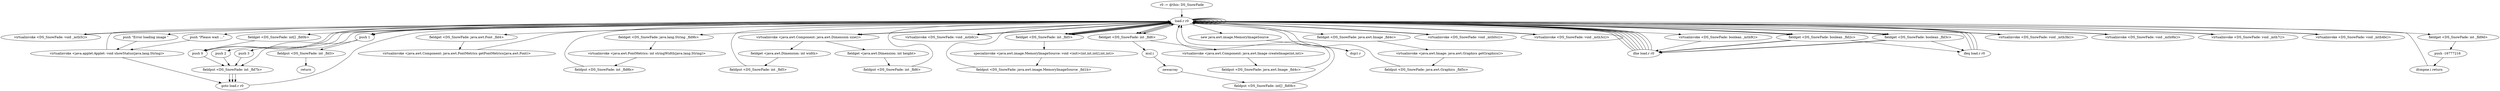 digraph "" {
    "r0 := @this: DS_SnowFade"
    "load.r r0"
    "r0 := @this: DS_SnowFade"->"load.r r0";
    "virtualinvoke <DS_SnowFade: void _mth5()>"
    "load.r r0"->"virtualinvoke <DS_SnowFade: void _mth5()>";
    "virtualinvoke <DS_SnowFade: void _mth5()>"->"load.r r0";
    "push \"Please wait ...\""
    "load.r r0"->"push \"Please wait ...\"";
    "virtualinvoke <java.applet.Applet: void showStatus(java.lang.String)>"
    "push \"Please wait ...\""->"virtualinvoke <java.applet.Applet: void showStatus(java.lang.String)>";
    "virtualinvoke <java.applet.Applet: void showStatus(java.lang.String)>"->"load.r r0";
    "load.r r0"->"load.r r0";
    "load.r r0"->"load.r r0";
    "fieldget <DS_SnowFade: java.awt.Font _fld4>"
    "load.r r0"->"fieldget <DS_SnowFade: java.awt.Font _fld4>";
    "virtualinvoke <java.awt.Component: java.awt.FontMetrics getFontMetrics(java.awt.Font)>"
    "fieldget <DS_SnowFade: java.awt.Font _fld4>"->"virtualinvoke <java.awt.Component: java.awt.FontMetrics getFontMetrics(java.awt.Font)>";
    "virtualinvoke <java.awt.Component: java.awt.FontMetrics getFontMetrics(java.awt.Font)>"->"load.r r0";
    "fieldget <DS_SnowFade: java.lang.String _fld9b>"
    "load.r r0"->"fieldget <DS_SnowFade: java.lang.String _fld9b>";
    "virtualinvoke <java.awt.FontMetrics: int stringWidth(java.lang.String)>"
    "fieldget <DS_SnowFade: java.lang.String _fld9b>"->"virtualinvoke <java.awt.FontMetrics: int stringWidth(java.lang.String)>";
    "fieldput <DS_SnowFade: int _fld8b>"
    "virtualinvoke <java.awt.FontMetrics: int stringWidth(java.lang.String)>"->"fieldput <DS_SnowFade: int _fld8b>";
    "fieldput <DS_SnowFade: int _fld8b>"->"load.r r0";
    "load.r r0"->"load.r r0";
    "virtualinvoke <java.awt.Component: java.awt.Dimension size()>"
    "load.r r0"->"virtualinvoke <java.awt.Component: java.awt.Dimension size()>";
    "fieldget <java.awt.Dimension: int width>"
    "virtualinvoke <java.awt.Component: java.awt.Dimension size()>"->"fieldget <java.awt.Dimension: int width>";
    "fieldput <DS_SnowFade: int _fld5>"
    "fieldget <java.awt.Dimension: int width>"->"fieldput <DS_SnowFade: int _fld5>";
    "fieldput <DS_SnowFade: int _fld5>"->"load.r r0";
    "load.r r0"->"load.r r0";
    "load.r r0"->"virtualinvoke <java.awt.Component: java.awt.Dimension size()>";
    "fieldget <java.awt.Dimension: int height>"
    "virtualinvoke <java.awt.Component: java.awt.Dimension size()>"->"fieldget <java.awt.Dimension: int height>";
    "fieldput <DS_SnowFade: int _fld6>"
    "fieldget <java.awt.Dimension: int height>"->"fieldput <DS_SnowFade: int _fld6>";
    "fieldput <DS_SnowFade: int _fld6>"->"load.r r0";
    "virtualinvoke <DS_SnowFade: void _mth6()>"
    "load.r r0"->"virtualinvoke <DS_SnowFade: void _mth6()>";
    "virtualinvoke <DS_SnowFade: void _mth6()>"->"load.r r0";
    "load.r r0"->"load.r r0";
    "fieldget <DS_SnowFade: int _fld5>"
    "load.r r0"->"fieldget <DS_SnowFade: int _fld5>";
    "fieldget <DS_SnowFade: int _fld5>"->"load.r r0";
    "fieldget <DS_SnowFade: int _fld6>"
    "load.r r0"->"fieldget <DS_SnowFade: int _fld6>";
    "mul.i"
    "fieldget <DS_SnowFade: int _fld6>"->"mul.i";
    "newarray"
    "mul.i"->"newarray";
    "fieldput <DS_SnowFade: int[] _fld0b>"
    "newarray"->"fieldput <DS_SnowFade: int[] _fld0b>";
    "fieldput <DS_SnowFade: int[] _fld0b>"->"load.r r0";
    "new java.awt.image.MemoryImageSource"
    "load.r r0"->"new java.awt.image.MemoryImageSource";
    "dup1.r"
    "new java.awt.image.MemoryImageSource"->"dup1.r";
    "dup1.r"->"load.r r0";
    "load.r r0"->"fieldget <DS_SnowFade: int _fld5>";
    "fieldget <DS_SnowFade: int _fld5>"->"load.r r0";
    "load.r r0"->"fieldget <DS_SnowFade: int _fld6>";
    "fieldget <DS_SnowFade: int _fld6>"->"load.r r0";
    "fieldget <DS_SnowFade: int[] _fld0b>"
    "load.r r0"->"fieldget <DS_SnowFade: int[] _fld0b>";
    "push 0"
    "fieldget <DS_SnowFade: int[] _fld0b>"->"push 0";
    "push 0"->"load.r r0";
    "load.r r0"->"fieldget <DS_SnowFade: int _fld5>";
    "specialinvoke <java.awt.image.MemoryImageSource: void <init>(int,int,int[],int,int)>"
    "fieldget <DS_SnowFade: int _fld5>"->"specialinvoke <java.awt.image.MemoryImageSource: void <init>(int,int,int[],int,int)>";
    "fieldput <DS_SnowFade: java.awt.image.MemoryImageSource _fld1b>"
    "specialinvoke <java.awt.image.MemoryImageSource: void <init>(int,int,int[],int,int)>"->"fieldput <DS_SnowFade: java.awt.image.MemoryImageSource _fld1b>";
    "fieldput <DS_SnowFade: java.awt.image.MemoryImageSource _fld1b>"->"load.r r0";
    "load.r r0"->"load.r r0";
    "load.r r0"->"load.r r0";
    "load.r r0"->"fieldget <DS_SnowFade: int _fld5>";
    "fieldget <DS_SnowFade: int _fld5>"->"load.r r0";
    "load.r r0"->"fieldget <DS_SnowFade: int _fld6>";
    "virtualinvoke <java.awt.Component: java.awt.Image createImage(int,int)>"
    "fieldget <DS_SnowFade: int _fld6>"->"virtualinvoke <java.awt.Component: java.awt.Image createImage(int,int)>";
    "fieldput <DS_SnowFade: java.awt.Image _fld4c>"
    "virtualinvoke <java.awt.Component: java.awt.Image createImage(int,int)>"->"fieldput <DS_SnowFade: java.awt.Image _fld4c>";
    "fieldput <DS_SnowFade: java.awt.Image _fld4c>"->"load.r r0";
    "load.r r0"->"load.r r0";
    "fieldget <DS_SnowFade: java.awt.Image _fld4c>"
    "load.r r0"->"fieldget <DS_SnowFade: java.awt.Image _fld4c>";
    "virtualinvoke <java.awt.Image: java.awt.Graphics getGraphics()>"
    "fieldget <DS_SnowFade: java.awt.Image _fld4c>"->"virtualinvoke <java.awt.Image: java.awt.Graphics getGraphics()>";
    "fieldput <DS_SnowFade: java.awt.Graphics _fld5c>"
    "virtualinvoke <java.awt.Image: java.awt.Graphics getGraphics()>"->"fieldput <DS_SnowFade: java.awt.Graphics _fld5c>";
    "fieldput <DS_SnowFade: java.awt.Graphics _fld5c>"->"load.r r0";
    "virtualinvoke <DS_SnowFade: void _mth0c()>"
    "load.r r0"->"virtualinvoke <DS_SnowFade: void _mth0c()>";
    "virtualinvoke <DS_SnowFade: void _mth0c()>"->"load.r r0";
    "virtualinvoke <DS_SnowFade: void _mth3c()>"
    "load.r r0"->"virtualinvoke <DS_SnowFade: void _mth3c()>";
    "virtualinvoke <DS_SnowFade: void _mth3c()>"->"load.r r0";
    "fieldget <DS_SnowFade: boolean _fld2c>"
    "load.r r0"->"fieldget <DS_SnowFade: boolean _fld2c>";
    "ifne load.r r0"
    "fieldget <DS_SnowFade: boolean _fld2c>"->"ifne load.r r0";
    "ifne load.r r0"->"load.r r0";
    "fieldget <DS_SnowFade: boolean _fld3c>"
    "load.r r0"->"fieldget <DS_SnowFade: boolean _fld3c>";
    "fieldget <DS_SnowFade: boolean _fld3c>"->"ifne load.r r0";
    "ifne load.r r0"->"load.r r0";
    "load.r r0"->"push 0";
    "fieldput <DS_SnowFade: int _fld7b>"
    "push 0"->"fieldput <DS_SnowFade: int _fld7b>";
    "goto load.r r0"
    "fieldput <DS_SnowFade: int _fld7b>"->"goto load.r r0";
    "goto load.r r0"->"load.r r0";
    "virtualinvoke <DS_SnowFade: boolean _mth9()>"
    "load.r r0"->"virtualinvoke <DS_SnowFade: boolean _mth9()>";
    "virtualinvoke <DS_SnowFade: boolean _mth9()>"->"ifne load.r r0";
    "ifne load.r r0"->"load.r r0";
    "push \"Error loading image \""
    "load.r r0"->"push \"Error loading image \"";
    "push \"Error loading image \""->"virtualinvoke <java.applet.Applet: void showStatus(java.lang.String)>";
    "virtualinvoke <java.applet.Applet: void showStatus(java.lang.String)>"->"goto load.r r0";
    "ifne load.r r0"->"load.r r0";
    "virtualinvoke <DS_SnowFade: void _mth3b()>"
    "load.r r0"->"virtualinvoke <DS_SnowFade: void _mth3b()>";
    "virtualinvoke <DS_SnowFade: void _mth3b()>"->"load.r r0";
    "virtualinvoke <DS_SnowFade: void _mth9b()>"
    "load.r r0"->"virtualinvoke <DS_SnowFade: void _mth9b()>";
    "virtualinvoke <DS_SnowFade: void _mth9b()>"->"load.r r0";
    "virtualinvoke <DS_SnowFade: void _mth7()>"
    "load.r r0"->"virtualinvoke <DS_SnowFade: void _mth7()>";
    "virtualinvoke <DS_SnowFade: void _mth7()>"->"load.r r0";
    "virtualinvoke <DS_SnowFade: void _mth4b()>"
    "load.r r0"->"virtualinvoke <DS_SnowFade: void _mth4b()>";
    "virtualinvoke <DS_SnowFade: void _mth4b()>"->"load.r r0";
    "fieldget <DS_SnowFade: int _fld9d>"
    "load.r r0"->"fieldget <DS_SnowFade: int _fld9d>";
    "push -16777216"
    "fieldget <DS_SnowFade: int _fld9d>"->"push -16777216";
    "ifcmpne.i return"
    "push -16777216"->"ifcmpne.i return";
    "ifcmpne.i return"->"load.r r0";
    "push 1"
    "load.r r0"->"push 1";
    "fieldput <DS_SnowFade: int _fld3>"
    "push 1"->"fieldput <DS_SnowFade: int _fld3>";
    "return"
    "fieldput <DS_SnowFade: int _fld3>"->"return";
    "ifne load.r r0"->"load.r r0";
    "load.r r0"->"fieldget <DS_SnowFade: boolean _fld2c>";
    "ifeq load.r r0"
    "fieldget <DS_SnowFade: boolean _fld2c>"->"ifeq load.r r0";
    "ifeq load.r r0"->"load.r r0";
    "load.r r0"->"fieldget <DS_SnowFade: boolean _fld3c>";
    "fieldget <DS_SnowFade: boolean _fld3c>"->"ifne load.r r0";
    "ifne load.r r0"->"load.r r0";
    "load.r r0"->"push 1";
    "push 1"->"fieldput <DS_SnowFade: int _fld7b>";
    "fieldput <DS_SnowFade: int _fld7b>"->"goto load.r r0";
    "ifne load.r r0"->"load.r r0";
    "load.r r0"->"fieldget <DS_SnowFade: boolean _fld2c>";
    "fieldget <DS_SnowFade: boolean _fld2c>"->"ifne load.r r0";
    "ifne load.r r0"->"load.r r0";
    "load.r r0"->"fieldget <DS_SnowFade: boolean _fld3c>";
    "fieldget <DS_SnowFade: boolean _fld3c>"->"ifeq load.r r0";
    "ifeq load.r r0"->"load.r r0";
    "push 2"
    "load.r r0"->"push 2";
    "push 2"->"fieldput <DS_SnowFade: int _fld7b>";
    "fieldput <DS_SnowFade: int _fld7b>"->"goto load.r r0";
    "ifeq load.r r0"->"load.r r0";
    "push 3"
    "load.r r0"->"push 3";
    "push 3"->"fieldput <DS_SnowFade: int _fld7b>";
}
